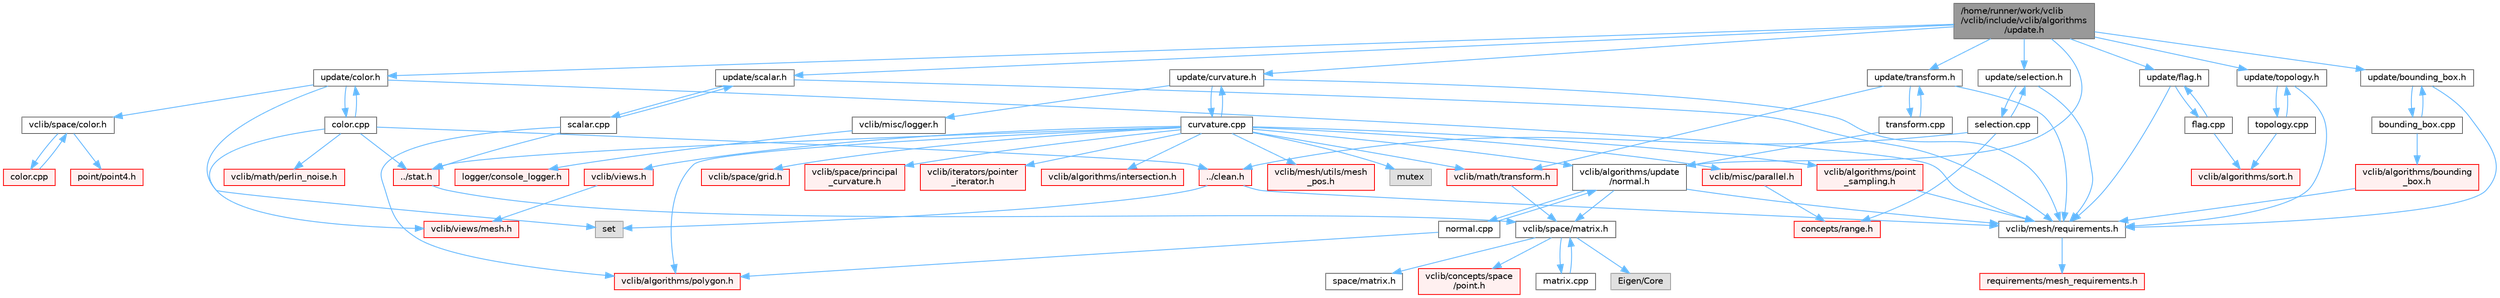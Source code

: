 digraph "/home/runner/work/vclib/vclib/include/vclib/algorithms/update.h"
{
 // LATEX_PDF_SIZE
  bgcolor="transparent";
  edge [fontname=Helvetica,fontsize=10,labelfontname=Helvetica,labelfontsize=10];
  node [fontname=Helvetica,fontsize=10,shape=box,height=0.2,width=0.4];
  Node1 [label="/home/runner/work/vclib\l/vclib/include/vclib/algorithms\l/update.h",height=0.2,width=0.4,color="gray40", fillcolor="grey60", style="filled", fontcolor="black",tooltip=" "];
  Node1 -> Node2 [color="steelblue1",style="solid"];
  Node2 [label="update/bounding_box.h",height=0.2,width=0.4,color="grey40", fillcolor="white", style="filled",URL="$algorithms_2update_2bounding__box_8h.html",tooltip=" "];
  Node2 -> Node3 [color="steelblue1",style="solid"];
  Node3 [label="vclib/mesh/requirements.h",height=0.2,width=0.4,color="grey40", fillcolor="white", style="filled",URL="$requirements_8h.html",tooltip=" "];
  Node3 -> Node4 [color="steelblue1",style="solid"];
  Node4 [label="requirements/mesh_requirements.h",height=0.2,width=0.4,color="red", fillcolor="#FFF0F0", style="filled",URL="$mesh__requirements_8h.html",tooltip=" "];
  Node2 -> Node180 [color="steelblue1",style="solid"];
  Node180 [label="bounding_box.cpp",height=0.2,width=0.4,color="grey40", fillcolor="white", style="filled",URL="$algorithms_2update_2bounding__box_8cpp.html",tooltip=" "];
  Node180 -> Node2 [color="steelblue1",style="solid"];
  Node180 -> Node181 [color="steelblue1",style="solid"];
  Node181 [label="vclib/algorithms/bounding\l_box.h",height=0.2,width=0.4,color="red", fillcolor="#FFF0F0", style="filled",URL="$algorithms_2bounding__box_8h.html",tooltip=" "];
  Node181 -> Node3 [color="steelblue1",style="solid"];
  Node1 -> Node195 [color="steelblue1",style="solid"];
  Node195 [label="update/color.h",height=0.2,width=0.4,color="grey40", fillcolor="white", style="filled",URL="$algorithms_2update_2color_8h.html",tooltip=" "];
  Node195 -> Node196 [color="steelblue1",style="solid"];
  Node196 [label="set",height=0.2,width=0.4,color="grey60", fillcolor="#E0E0E0", style="filled",tooltip=" "];
  Node195 -> Node3 [color="steelblue1",style="solid"];
  Node195 -> Node27 [color="steelblue1",style="solid"];
  Node27 [label="vclib/space/color.h",height=0.2,width=0.4,color="grey40", fillcolor="white", style="filled",URL="$space_2color_8h.html",tooltip=" "];
  Node27 -> Node28 [color="steelblue1",style="solid"];
  Node28 [label="point/point4.h",height=0.2,width=0.4,color="red", fillcolor="#FFF0F0", style="filled",URL="$point4_8h.html",tooltip=" "];
  Node27 -> Node42 [color="steelblue1",style="solid"];
  Node42 [label="color.cpp",height=0.2,width=0.4,color="red", fillcolor="#FFF0F0", style="filled",URL="$space_2color_8cpp.html",tooltip=" "];
  Node42 -> Node27 [color="steelblue1",style="solid"];
  Node195 -> Node197 [color="steelblue1",style="solid"];
  Node197 [label="color.cpp",height=0.2,width=0.4,color="grey40", fillcolor="white", style="filled",URL="$algorithms_2update_2color_8cpp.html",tooltip=" "];
  Node197 -> Node195 [color="steelblue1",style="solid"];
  Node197 -> Node198 [color="steelblue1",style="solid"];
  Node198 [label="vclib/math/perlin_noise.h",height=0.2,width=0.4,color="red", fillcolor="#FFF0F0", style="filled",URL="$perlin__noise_8h.html",tooltip=" "];
  Node197 -> Node200 [color="steelblue1",style="solid"];
  Node200 [label="vclib/views/mesh.h",height=0.2,width=0.4,color="red", fillcolor="#FFF0F0", style="filled",URL="$views_2mesh_8h.html",tooltip=" "];
  Node197 -> Node226 [color="steelblue1",style="solid"];
  Node226 [label="../clean.h",height=0.2,width=0.4,color="red", fillcolor="#FFF0F0", style="filled",URL="$clean_8h.html",tooltip=" "];
  Node226 -> Node196 [color="steelblue1",style="solid"];
  Node226 -> Node3 [color="steelblue1",style="solid"];
  Node197 -> Node253 [color="steelblue1",style="solid"];
  Node253 [label="../stat.h",height=0.2,width=0.4,color="red", fillcolor="#FFF0F0", style="filled",URL="$stat_8h.html",tooltip=" "];
  Node253 -> Node254 [color="steelblue1",style="solid"];
  Node254 [label="vclib/space/matrix.h",height=0.2,width=0.4,color="grey40", fillcolor="white", style="filled",URL="$space_2matrix_8h.html",tooltip=" "];
  Node254 -> Node31 [color="steelblue1",style="solid"];
  Node31 [label="Eigen/Core",height=0.2,width=0.4,color="grey60", fillcolor="#E0E0E0", style="filled",tooltip=" "];
  Node254 -> Node213 [color="steelblue1",style="solid"];
  Node213 [label="space/matrix.h",height=0.2,width=0.4,color="grey40", fillcolor="white", style="filled",URL="$concepts_2space_2matrix_8h.html",tooltip=" "];
  Node254 -> Node33 [color="steelblue1",style="solid"];
  Node33 [label="vclib/concepts/space\l/point.h",height=0.2,width=0.4,color="red", fillcolor="#FFF0F0", style="filled",URL="$concepts_2space_2point_8h.html",tooltip=" "];
  Node254 -> Node255 [color="steelblue1",style="solid"];
  Node255 [label="matrix.cpp",height=0.2,width=0.4,color="grey40", fillcolor="white", style="filled",URL="$matrix_8cpp.html",tooltip=" "];
  Node255 -> Node254 [color="steelblue1",style="solid"];
  Node1 -> Node267 [color="steelblue1",style="solid"];
  Node267 [label="update/curvature.h",height=0.2,width=0.4,color="grey40", fillcolor="white", style="filled",URL="$curvature_8h.html",tooltip=" "];
  Node267 -> Node3 [color="steelblue1",style="solid"];
  Node267 -> Node268 [color="steelblue1",style="solid"];
  Node268 [label="vclib/misc/logger.h",height=0.2,width=0.4,color="grey40", fillcolor="white", style="filled",URL="$misc_2logger_8h.html",tooltip=" "];
  Node268 -> Node269 [color="steelblue1",style="solid"];
  Node269 [label="logger/console_logger.h",height=0.2,width=0.4,color="red", fillcolor="#FFF0F0", style="filled",URL="$console__logger_8h.html",tooltip=" "];
  Node267 -> Node281 [color="steelblue1",style="solid"];
  Node281 [label="curvature.cpp",height=0.2,width=0.4,color="grey40", fillcolor="white", style="filled",URL="$curvature_8cpp.html",tooltip=" "];
  Node281 -> Node267 [color="steelblue1",style="solid"];
  Node281 -> Node272 [color="steelblue1",style="solid"];
  Node272 [label="mutex",height=0.2,width=0.4,color="grey60", fillcolor="#E0E0E0", style="filled",tooltip=" "];
  Node281 -> Node282 [color="steelblue1",style="solid"];
  Node282 [label="vclib/algorithms/intersection.h",height=0.2,width=0.4,color="red", fillcolor="#FFF0F0", style="filled",URL="$intersection_8h.html",tooltip=" "];
  Node281 -> Node253 [color="steelblue1",style="solid"];
  Node281 -> Node298 [color="steelblue1",style="solid"];
  Node298 [label="vclib/algorithms/point\l_sampling.h",height=0.2,width=0.4,color="red", fillcolor="#FFF0F0", style="filled",URL="$point__sampling_8h.html",tooltip=" "];
  Node298 -> Node3 [color="steelblue1",style="solid"];
  Node281 -> Node265 [color="steelblue1",style="solid"];
  Node265 [label="vclib/algorithms/polygon.h",height=0.2,width=0.4,color="red", fillcolor="#FFF0F0", style="filled",URL="$algorithms_2polygon_8h.html",tooltip=" "];
  Node281 -> Node312 [color="steelblue1",style="solid"];
  Node312 [label="vclib/algorithms/update\l/normal.h",height=0.2,width=0.4,color="grey40", fillcolor="white", style="filled",URL="$algorithms_2update_2normal_8h.html",tooltip=" "];
  Node312 -> Node3 [color="steelblue1",style="solid"];
  Node312 -> Node254 [color="steelblue1",style="solid"];
  Node312 -> Node313 [color="steelblue1",style="solid"];
  Node313 [label="normal.cpp",height=0.2,width=0.4,color="grey40", fillcolor="white", style="filled",URL="$algorithms_2update_2normal_8cpp.html",tooltip=" "];
  Node313 -> Node312 [color="steelblue1",style="solid"];
  Node313 -> Node265 [color="steelblue1",style="solid"];
  Node281 -> Node314 [color="steelblue1",style="solid"];
  Node314 [label="vclib/math/transform.h",height=0.2,width=0.4,color="red", fillcolor="#FFF0F0", style="filled",URL="$math_2transform_8h.html",tooltip=" "];
  Node314 -> Node254 [color="steelblue1",style="solid"];
  Node281 -> Node236 [color="steelblue1",style="solid"];
  Node236 [label="vclib/mesh/utils/mesh\l_pos.h",height=0.2,width=0.4,color="red", fillcolor="#FFF0F0", style="filled",URL="$mesh__pos_8h.html",tooltip=" "];
  Node281 -> Node250 [color="steelblue1",style="solid"];
  Node250 [label="vclib/misc/parallel.h",height=0.2,width=0.4,color="red", fillcolor="#FFF0F0", style="filled",URL="$parallel_8h.html",tooltip=" "];
  Node250 -> Node207 [color="steelblue1",style="solid"];
  Node207 [label="concepts/range.h",height=0.2,width=0.4,color="red", fillcolor="#FFF0F0", style="filled",URL="$range_8h.html",tooltip=" "];
  Node281 -> Node316 [color="steelblue1",style="solid"];
  Node316 [label="vclib/space/grid.h",height=0.2,width=0.4,color="red", fillcolor="#FFF0F0", style="filled",URL="$grid_8h.html",tooltip=" "];
  Node281 -> Node120 [color="steelblue1",style="solid"];
  Node120 [label="vclib/space/principal\l_curvature.h",height=0.2,width=0.4,color="red", fillcolor="#FFF0F0", style="filled",URL="$space_2principal__curvature_8h.html",tooltip=" "];
  Node281 -> Node342 [color="steelblue1",style="solid"];
  Node342 [label="vclib/views.h",height=0.2,width=0.4,color="red", fillcolor="#FFF0F0", style="filled",URL="$views_8h.html",tooltip=" "];
  Node342 -> Node200 [color="steelblue1",style="solid"];
  Node281 -> Node344 [color="steelblue1",style="solid"];
  Node344 [label="vclib/iterators/pointer\l_iterator.h",height=0.2,width=0.4,color="red", fillcolor="#FFF0F0", style="filled",URL="$pointer__iterator_8h.html",tooltip=" "];
  Node1 -> Node345 [color="steelblue1",style="solid"];
  Node345 [label="update/flag.h",height=0.2,width=0.4,color="grey40", fillcolor="white", style="filled",URL="$flag_8h.html",tooltip=" "];
  Node345 -> Node3 [color="steelblue1",style="solid"];
  Node345 -> Node346 [color="steelblue1",style="solid"];
  Node346 [label="flag.cpp",height=0.2,width=0.4,color="grey40", fillcolor="white", style="filled",URL="$flag_8cpp.html",tooltip=" "];
  Node346 -> Node345 [color="steelblue1",style="solid"];
  Node346 -> Node247 [color="steelblue1",style="solid"];
  Node247 [label="vclib/algorithms/sort.h",height=0.2,width=0.4,color="red", fillcolor="#FFF0F0", style="filled",URL="$sort_8h.html",tooltip=" "];
  Node1 -> Node312 [color="steelblue1",style="solid"];
  Node1 -> Node347 [color="steelblue1",style="solid"];
  Node347 [label="update/scalar.h",height=0.2,width=0.4,color="grey40", fillcolor="white", style="filled",URL="$algorithms_2update_2scalar_8h.html",tooltip=" "];
  Node347 -> Node3 [color="steelblue1",style="solid"];
  Node347 -> Node348 [color="steelblue1",style="solid"];
  Node348 [label="scalar.cpp",height=0.2,width=0.4,color="grey40", fillcolor="white", style="filled",URL="$algorithms_2update_2scalar_8cpp.html",tooltip=" "];
  Node348 -> Node347 [color="steelblue1",style="solid"];
  Node348 -> Node265 [color="steelblue1",style="solid"];
  Node348 -> Node253 [color="steelblue1",style="solid"];
  Node1 -> Node349 [color="steelblue1",style="solid"];
  Node349 [label="update/selection.h",height=0.2,width=0.4,color="grey40", fillcolor="white", style="filled",URL="$algorithms_2update_2selection_8h.html",tooltip=" "];
  Node349 -> Node3 [color="steelblue1",style="solid"];
  Node349 -> Node350 [color="steelblue1",style="solid"];
  Node350 [label="selection.cpp",height=0.2,width=0.4,color="grey40", fillcolor="white", style="filled",URL="$update_2selection_8cpp.html",tooltip=" "];
  Node350 -> Node349 [color="steelblue1",style="solid"];
  Node350 -> Node226 [color="steelblue1",style="solid"];
  Node350 -> Node207 [color="steelblue1",style="solid"];
  Node1 -> Node351 [color="steelblue1",style="solid"];
  Node351 [label="update/topology.h",height=0.2,width=0.4,color="grey40", fillcolor="white", style="filled",URL="$update_2topology_8h.html",tooltip=" "];
  Node351 -> Node3 [color="steelblue1",style="solid"];
  Node351 -> Node352 [color="steelblue1",style="solid"];
  Node352 [label="topology.cpp",height=0.2,width=0.4,color="grey40", fillcolor="white", style="filled",URL="$update_2topology_8cpp.html",tooltip=" "];
  Node352 -> Node351 [color="steelblue1",style="solid"];
  Node352 -> Node247 [color="steelblue1",style="solid"];
  Node1 -> Node353 [color="steelblue1",style="solid"];
  Node353 [label="update/transform.h",height=0.2,width=0.4,color="grey40", fillcolor="white", style="filled",URL="$algorithms_2update_2transform_8h.html",tooltip=" "];
  Node353 -> Node314 [color="steelblue1",style="solid"];
  Node353 -> Node3 [color="steelblue1",style="solid"];
  Node353 -> Node354 [color="steelblue1",style="solid"];
  Node354 [label="transform.cpp",height=0.2,width=0.4,color="grey40", fillcolor="white", style="filled",URL="$algorithms_2update_2transform_8cpp.html",tooltip=" "];
  Node354 -> Node353 [color="steelblue1",style="solid"];
  Node354 -> Node312 [color="steelblue1",style="solid"];
}
